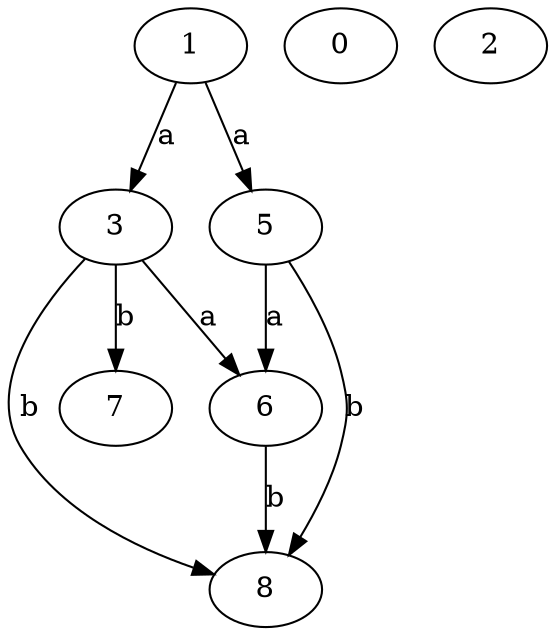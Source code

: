 strict digraph  {
3;
0;
5;
1;
6;
7;
8;
2;
3 -> 6  [label=a];
3 -> 7  [label=b];
3 -> 8  [label=b];
5 -> 6  [label=a];
5 -> 8  [label=b];
1 -> 3  [label=a];
1 -> 5  [label=a];
6 -> 8  [label=b];
}
